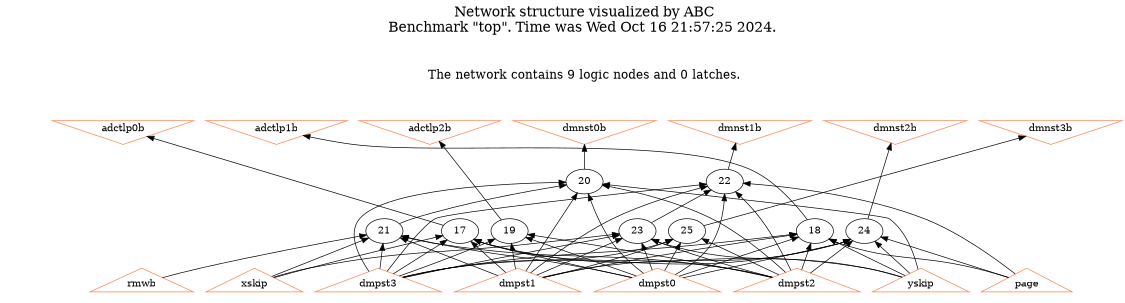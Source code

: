 # Network structure generated by ABC

digraph network {
size = "7.5,10";
center = true;
edge [dir = back];

{
  node [shape = plaintext];
  edge [style = invis];
  LevelTitle1 [label=""];
  LevelTitle2 [label=""];
  Level3 [label = ""];
  Level2 [label = ""];
  Level1 [label = ""];
  Level0 [label = ""];
  LevelTitle1 ->  LevelTitle2 ->  Level3 ->  Level2 ->  Level1 ->  Level0;
}

{
  rank = same;
  LevelTitle1;
  title1 [shape=plaintext,
          fontsize=20,
          fontname = "Times-Roman",
          label="Network structure visualized by ABC\nBenchmark \"top\". Time was Wed Oct 16 21:57:25 2024. "
         ];
}

{
  rank = same;
  LevelTitle2;
  title2 [shape=plaintext,
          fontsize=18,
          fontname = "Times-Roman",
          label="The network contains 9 logic nodes and 0 latches.\n"
         ];
}

{
  rank = same;
  Level3;
  Node9 [label = "adctlp0b", shape = invtriangle, color = coral, fillcolor = coral];
  Node10 [label = "adctlp1b", shape = invtriangle, color = coral, fillcolor = coral];
  Node11 [label = "adctlp2b", shape = invtriangle, color = coral, fillcolor = coral];
  Node12 [label = "dmnst0b", shape = invtriangle, color = coral, fillcolor = coral];
  Node13 [label = "dmnst1b", shape = invtriangle, color = coral, fillcolor = coral];
  Node14 [label = "dmnst2b", shape = invtriangle, color = coral, fillcolor = coral];
  Node15 [label = "dmnst3b", shape = invtriangle, color = coral, fillcolor = coral];
}

{
  rank = same;
  Level2;
  Node20 [label = "20\n", shape = ellipse];
  Node22 [label = "22\n", shape = ellipse];
}

{
  rank = same;
  Level1;
  Node17 [label = "17\n", shape = ellipse];
  Node18 [label = "18\n", shape = ellipse];
  Node19 [label = "19\n", shape = ellipse];
  Node21 [label = "21\n", shape = ellipse];
  Node23 [label = "23\n", shape = ellipse];
  Node24 [label = "24\n", shape = ellipse];
  Node25 [label = "25\n", shape = ellipse];
}

{
  rank = same;
  Level0;
  Node1 [label = "rmwb", shape = triangle, color = coral, fillcolor = coral];
  Node2 [label = "yskip", shape = triangle, color = coral, fillcolor = coral];
  Node3 [label = "page", shape = triangle, color = coral, fillcolor = coral];
  Node4 [label = "xskip", shape = triangle, color = coral, fillcolor = coral];
  Node5 [label = "dmpst0", shape = triangle, color = coral, fillcolor = coral];
  Node6 [label = "dmpst1", shape = triangle, color = coral, fillcolor = coral];
  Node7 [label = "dmpst2", shape = triangle, color = coral, fillcolor = coral];
  Node8 [label = "dmpst3", shape = triangle, color = coral, fillcolor = coral];
}

title1 -> title2 [style = invis];
title2 -> Node9 [style = invis];
title2 -> Node10 [style = invis];
title2 -> Node11 [style = invis];
title2 -> Node12 [style = invis];
title2 -> Node13 [style = invis];
title2 -> Node14 [style = invis];
title2 -> Node15 [style = invis];
Node9 -> Node10 [style = invis];
Node10 -> Node11 [style = invis];
Node11 -> Node12 [style = invis];
Node12 -> Node13 [style = invis];
Node13 -> Node14 [style = invis];
Node14 -> Node15 [style = invis];
Node9 -> Node17 [style = solid];
Node10 -> Node18 [style = solid];
Node11 -> Node19 [style = solid];
Node12 -> Node20 [style = solid];
Node13 -> Node22 [style = solid];
Node14 -> Node24 [style = solid];
Node15 -> Node25 [style = solid];
Node17 -> Node2 [style = solid];
Node17 -> Node4 [style = solid];
Node17 -> Node5 [style = solid];
Node17 -> Node6 [style = solid];
Node17 -> Node7 [style = solid];
Node17 -> Node8 [style = solid];
Node18 -> Node2 [style = solid];
Node18 -> Node3 [style = solid];
Node18 -> Node5 [style = solid];
Node18 -> Node6 [style = solid];
Node18 -> Node7 [style = solid];
Node18 -> Node8 [style = solid];
Node19 -> Node5 [style = solid];
Node19 -> Node6 [style = solid];
Node19 -> Node7 [style = solid];
Node19 -> Node8 [style = solid];
Node20 -> Node21 [style = solid];
Node20 -> Node2 [style = solid];
Node20 -> Node5 [style = solid];
Node20 -> Node6 [style = solid];
Node20 -> Node7 [style = solid];
Node20 -> Node8 [style = solid];
Node21 -> Node1 [style = solid];
Node21 -> Node4 [style = solid];
Node21 -> Node5 [style = solid];
Node21 -> Node6 [style = solid];
Node21 -> Node7 [style = solid];
Node21 -> Node8 [style = solid];
Node22 -> Node23 [style = solid];
Node22 -> Node3 [style = solid];
Node22 -> Node5 [style = solid];
Node22 -> Node6 [style = solid];
Node22 -> Node7 [style = solid];
Node22 -> Node8 [style = solid];
Node23 -> Node2 [style = solid];
Node23 -> Node4 [style = solid];
Node23 -> Node5 [style = solid];
Node23 -> Node6 [style = solid];
Node23 -> Node7 [style = solid];
Node23 -> Node8 [style = solid];
Node24 -> Node2 [style = solid];
Node24 -> Node3 [style = solid];
Node24 -> Node5 [style = solid];
Node24 -> Node6 [style = solid];
Node24 -> Node7 [style = solid];
Node24 -> Node8 [style = solid];
Node25 -> Node5 [style = solid];
Node25 -> Node6 [style = solid];
Node25 -> Node7 [style = solid];
Node25 -> Node8 [style = solid];
}


